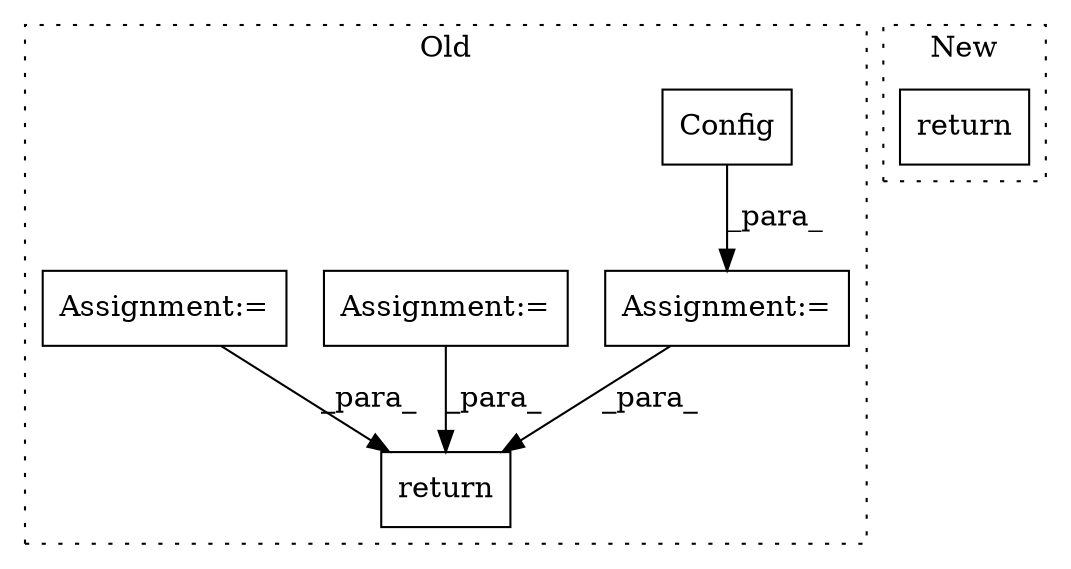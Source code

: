digraph G {
subgraph cluster0 {
1 [label="Config" a="32" s="16862,16876" l="7,1" shape="box"];
3 [label="Assignment:=" a="7" s="16848" l="1" shape="box"];
4 [label="return" a="41" s="17320" l="7" shape="box"];
5 [label="Assignment:=" a="7" s="16754" l="2" shape="box"];
6 [label="Assignment:=" a="7" s="16816" l="3" shape="box"];
label = "Old";
style="dotted";
}
subgraph cluster1 {
2 [label="return" a="41" s="17368" l="7" shape="box"];
label = "New";
style="dotted";
}
1 -> 3 [label="_para_"];
3 -> 4 [label="_para_"];
5 -> 4 [label="_para_"];
6 -> 4 [label="_para_"];
}